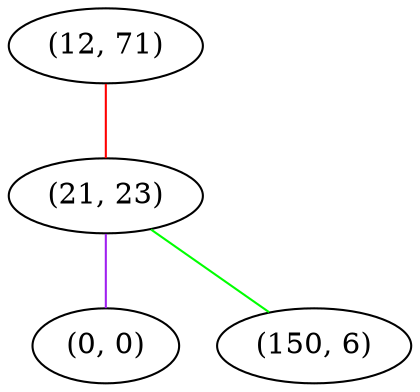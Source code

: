graph "" {
"(12, 71)";
"(21, 23)";
"(0, 0)";
"(150, 6)";
"(12, 71)" -- "(21, 23)"  [color=red, key=0, weight=1];
"(21, 23)" -- "(0, 0)"  [color=purple, key=0, weight=4];
"(21, 23)" -- "(150, 6)"  [color=green, key=0, weight=2];
}
